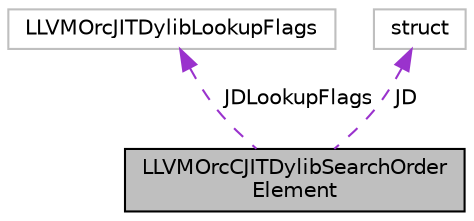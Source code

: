digraph "LLVMOrcCJITDylibSearchOrderElement"
{
 // LATEX_PDF_SIZE
  bgcolor="transparent";
  edge [fontname="Helvetica",fontsize="10",labelfontname="Helvetica",labelfontsize="10"];
  node [fontname="Helvetica",fontsize="10",shape=record];
  Node1 [label="LLVMOrcCJITDylibSearchOrder\lElement",height=0.2,width=0.4,color="black", fillcolor="grey75", style="filled", fontcolor="black",tooltip="An element type for a JITDylib search order."];
  Node2 -> Node1 [dir="back",color="darkorchid3",fontsize="10",style="dashed",label=" JDLookupFlags" ,fontname="Helvetica"];
  Node2 [label="LLVMOrcJITDylibLookupFlags",height=0.2,width=0.4,color="grey75",tooltip=" "];
  Node3 -> Node1 [dir="back",color="darkorchid3",fontsize="10",style="dashed",label=" JD" ,fontname="Helvetica"];
  Node3 [label="struct",height=0.2,width=0.4,color="grey75",tooltip=" "];
}
